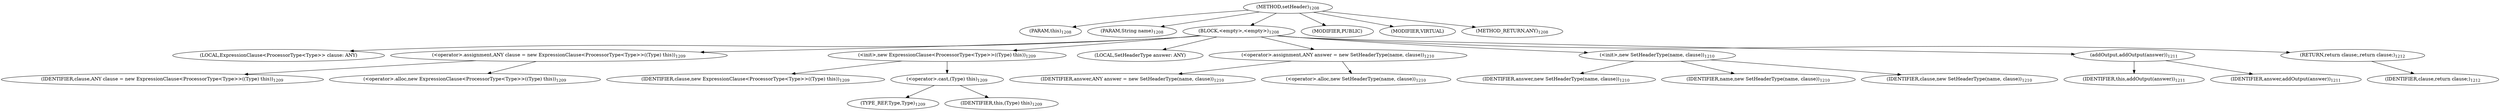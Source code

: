 digraph "setHeader" {  
"2244" [label = <(METHOD,setHeader)<SUB>1208</SUB>> ]
"336" [label = <(PARAM,this)<SUB>1208</SUB>> ]
"2245" [label = <(PARAM,String name)<SUB>1208</SUB>> ]
"2246" [label = <(BLOCK,&lt;empty&gt;,&lt;empty&gt;)<SUB>1208</SUB>> ]
"338" [label = <(LOCAL,ExpressionClause&lt;ProcessorType&lt;Type&gt;&gt; clause: ANY)> ]
"2247" [label = <(&lt;operator&gt;.assignment,ANY clause = new ExpressionClause&lt;ProcessorType&lt;Type&gt;&gt;((Type) this))<SUB>1209</SUB>> ]
"2248" [label = <(IDENTIFIER,clause,ANY clause = new ExpressionClause&lt;ProcessorType&lt;Type&gt;&gt;((Type) this))<SUB>1209</SUB>> ]
"2249" [label = <(&lt;operator&gt;.alloc,new ExpressionClause&lt;ProcessorType&lt;Type&gt;&gt;((Type) this))<SUB>1209</SUB>> ]
"2250" [label = <(&lt;init&gt;,new ExpressionClause&lt;ProcessorType&lt;Type&gt;&gt;((Type) this))<SUB>1209</SUB>> ]
"337" [label = <(IDENTIFIER,clause,new ExpressionClause&lt;ProcessorType&lt;Type&gt;&gt;((Type) this))<SUB>1209</SUB>> ]
"2251" [label = <(&lt;operator&gt;.cast,(Type) this)<SUB>1209</SUB>> ]
"2252" [label = <(TYPE_REF,Type,Type)<SUB>1209</SUB>> ]
"335" [label = <(IDENTIFIER,this,(Type) this)<SUB>1209</SUB>> ]
"340" [label = <(LOCAL,SetHeaderType answer: ANY)> ]
"2253" [label = <(&lt;operator&gt;.assignment,ANY answer = new SetHeaderType(name, clause))<SUB>1210</SUB>> ]
"2254" [label = <(IDENTIFIER,answer,ANY answer = new SetHeaderType(name, clause))<SUB>1210</SUB>> ]
"2255" [label = <(&lt;operator&gt;.alloc,new SetHeaderType(name, clause))<SUB>1210</SUB>> ]
"2256" [label = <(&lt;init&gt;,new SetHeaderType(name, clause))<SUB>1210</SUB>> ]
"339" [label = <(IDENTIFIER,answer,new SetHeaderType(name, clause))<SUB>1210</SUB>> ]
"2257" [label = <(IDENTIFIER,name,new SetHeaderType(name, clause))<SUB>1210</SUB>> ]
"2258" [label = <(IDENTIFIER,clause,new SetHeaderType(name, clause))<SUB>1210</SUB>> ]
"2259" [label = <(addOutput,addOutput(answer))<SUB>1211</SUB>> ]
"341" [label = <(IDENTIFIER,this,addOutput(answer))<SUB>1211</SUB>> ]
"2260" [label = <(IDENTIFIER,answer,addOutput(answer))<SUB>1211</SUB>> ]
"2261" [label = <(RETURN,return clause;,return clause;)<SUB>1212</SUB>> ]
"2262" [label = <(IDENTIFIER,clause,return clause;)<SUB>1212</SUB>> ]
"2263" [label = <(MODIFIER,PUBLIC)> ]
"2264" [label = <(MODIFIER,VIRTUAL)> ]
"2265" [label = <(METHOD_RETURN,ANY)<SUB>1208</SUB>> ]
  "2244" -> "336" 
  "2244" -> "2245" 
  "2244" -> "2246" 
  "2244" -> "2263" 
  "2244" -> "2264" 
  "2244" -> "2265" 
  "2246" -> "338" 
  "2246" -> "2247" 
  "2246" -> "2250" 
  "2246" -> "340" 
  "2246" -> "2253" 
  "2246" -> "2256" 
  "2246" -> "2259" 
  "2246" -> "2261" 
  "2247" -> "2248" 
  "2247" -> "2249" 
  "2250" -> "337" 
  "2250" -> "2251" 
  "2251" -> "2252" 
  "2251" -> "335" 
  "2253" -> "2254" 
  "2253" -> "2255" 
  "2256" -> "339" 
  "2256" -> "2257" 
  "2256" -> "2258" 
  "2259" -> "341" 
  "2259" -> "2260" 
  "2261" -> "2262" 
}
